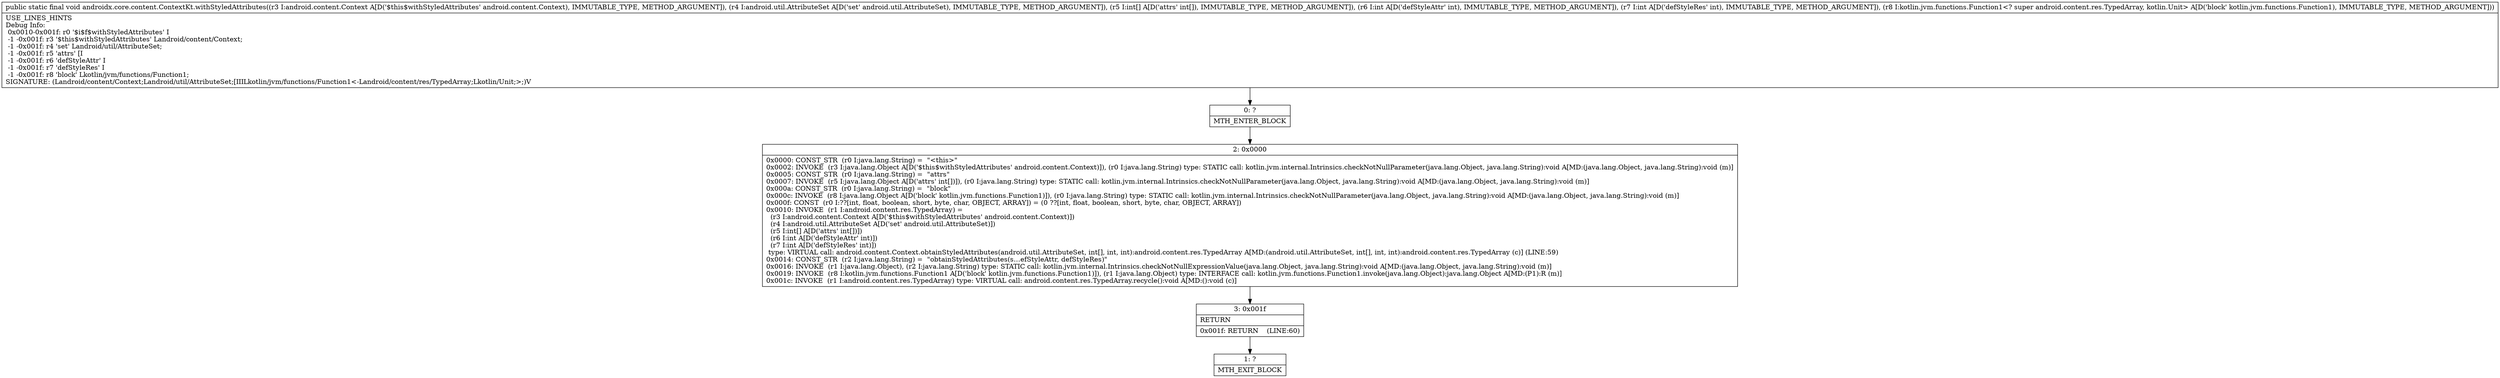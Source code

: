 digraph "CFG forandroidx.core.content.ContextKt.withStyledAttributes(Landroid\/content\/Context;Landroid\/util\/AttributeSet;[IIILkotlin\/jvm\/functions\/Function1;)V" {
Node_0 [shape=record,label="{0\:\ ?|MTH_ENTER_BLOCK\l}"];
Node_2 [shape=record,label="{2\:\ 0x0000|0x0000: CONST_STR  (r0 I:java.lang.String) =  \"\<this\>\" \l0x0002: INVOKE  (r3 I:java.lang.Object A[D('$this$withStyledAttributes' android.content.Context)]), (r0 I:java.lang.String) type: STATIC call: kotlin.jvm.internal.Intrinsics.checkNotNullParameter(java.lang.Object, java.lang.String):void A[MD:(java.lang.Object, java.lang.String):void (m)]\l0x0005: CONST_STR  (r0 I:java.lang.String) =  \"attrs\" \l0x0007: INVOKE  (r5 I:java.lang.Object A[D('attrs' int[])]), (r0 I:java.lang.String) type: STATIC call: kotlin.jvm.internal.Intrinsics.checkNotNullParameter(java.lang.Object, java.lang.String):void A[MD:(java.lang.Object, java.lang.String):void (m)]\l0x000a: CONST_STR  (r0 I:java.lang.String) =  \"block\" \l0x000c: INVOKE  (r8 I:java.lang.Object A[D('block' kotlin.jvm.functions.Function1)]), (r0 I:java.lang.String) type: STATIC call: kotlin.jvm.internal.Intrinsics.checkNotNullParameter(java.lang.Object, java.lang.String):void A[MD:(java.lang.Object, java.lang.String):void (m)]\l0x000f: CONST  (r0 I:??[int, float, boolean, short, byte, char, OBJECT, ARRAY]) = (0 ??[int, float, boolean, short, byte, char, OBJECT, ARRAY]) \l0x0010: INVOKE  (r1 I:android.content.res.TypedArray) = \l  (r3 I:android.content.Context A[D('$this$withStyledAttributes' android.content.Context)])\l  (r4 I:android.util.AttributeSet A[D('set' android.util.AttributeSet)])\l  (r5 I:int[] A[D('attrs' int[])])\l  (r6 I:int A[D('defStyleAttr' int)])\l  (r7 I:int A[D('defStyleRes' int)])\l type: VIRTUAL call: android.content.Context.obtainStyledAttributes(android.util.AttributeSet, int[], int, int):android.content.res.TypedArray A[MD:(android.util.AttributeSet, int[], int, int):android.content.res.TypedArray (c)] (LINE:59)\l0x0014: CONST_STR  (r2 I:java.lang.String) =  \"obtainStyledAttributes(s…efStyleAttr, defStyleRes)\" \l0x0016: INVOKE  (r1 I:java.lang.Object), (r2 I:java.lang.String) type: STATIC call: kotlin.jvm.internal.Intrinsics.checkNotNullExpressionValue(java.lang.Object, java.lang.String):void A[MD:(java.lang.Object, java.lang.String):void (m)]\l0x0019: INVOKE  (r8 I:kotlin.jvm.functions.Function1 A[D('block' kotlin.jvm.functions.Function1)]), (r1 I:java.lang.Object) type: INTERFACE call: kotlin.jvm.functions.Function1.invoke(java.lang.Object):java.lang.Object A[MD:(P1):R (m)]\l0x001c: INVOKE  (r1 I:android.content.res.TypedArray) type: VIRTUAL call: android.content.res.TypedArray.recycle():void A[MD:():void (c)]\l}"];
Node_3 [shape=record,label="{3\:\ 0x001f|RETURN\l|0x001f: RETURN    (LINE:60)\l}"];
Node_1 [shape=record,label="{1\:\ ?|MTH_EXIT_BLOCK\l}"];
MethodNode[shape=record,label="{public static final void androidx.core.content.ContextKt.withStyledAttributes((r3 I:android.content.Context A[D('$this$withStyledAttributes' android.content.Context), IMMUTABLE_TYPE, METHOD_ARGUMENT]), (r4 I:android.util.AttributeSet A[D('set' android.util.AttributeSet), IMMUTABLE_TYPE, METHOD_ARGUMENT]), (r5 I:int[] A[D('attrs' int[]), IMMUTABLE_TYPE, METHOD_ARGUMENT]), (r6 I:int A[D('defStyleAttr' int), IMMUTABLE_TYPE, METHOD_ARGUMENT]), (r7 I:int A[D('defStyleRes' int), IMMUTABLE_TYPE, METHOD_ARGUMENT]), (r8 I:kotlin.jvm.functions.Function1\<? super android.content.res.TypedArray, kotlin.Unit\> A[D('block' kotlin.jvm.functions.Function1), IMMUTABLE_TYPE, METHOD_ARGUMENT]))  | USE_LINES_HINTS\lDebug Info:\l  0x0010\-0x001f: r0 '$i$f$withStyledAttributes' I\l  \-1 \-0x001f: r3 '$this$withStyledAttributes' Landroid\/content\/Context;\l  \-1 \-0x001f: r4 'set' Landroid\/util\/AttributeSet;\l  \-1 \-0x001f: r5 'attrs' [I\l  \-1 \-0x001f: r6 'defStyleAttr' I\l  \-1 \-0x001f: r7 'defStyleRes' I\l  \-1 \-0x001f: r8 'block' Lkotlin\/jvm\/functions\/Function1;\lSIGNATURE: (Landroid\/content\/Context;Landroid\/util\/AttributeSet;[IIILkotlin\/jvm\/functions\/Function1\<\-Landroid\/content\/res\/TypedArray;Lkotlin\/Unit;\>;)V\l}"];
MethodNode -> Node_0;Node_0 -> Node_2;
Node_2 -> Node_3;
Node_3 -> Node_1;
}

